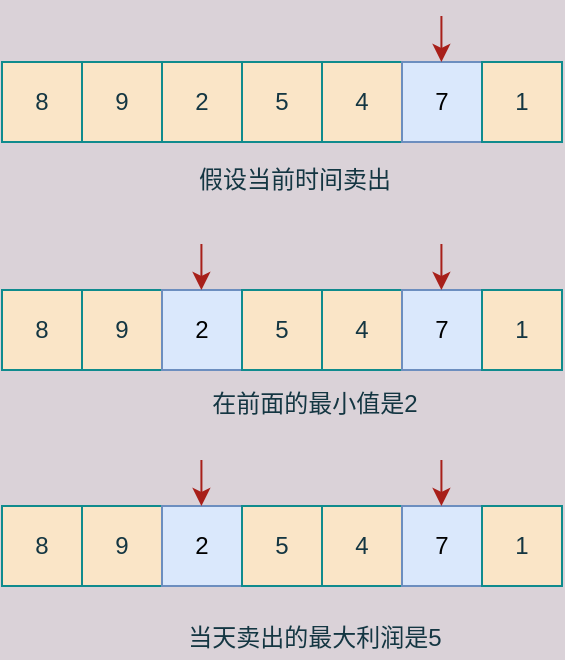 <mxfile version="15.1.3" type="device"><diagram id="Or1aerwSopKkSo_61Jhi" name="第 1 页"><mxGraphModel dx="541" dy="354" grid="0" gridSize="10" guides="1" tooltips="1" connect="1" arrows="1" fold="1" page="0" pageScale="1" pageWidth="827" pageHeight="1169" background="#DAD2D8" math="0" shadow="0"><root><mxCell id="0"/><mxCell id="1" parent="0"/><mxCell id="uOyi6ggml_m9TcKgZcU4-1" value="8" style="whiteSpace=wrap;html=1;aspect=fixed;fillColor=#FAE5C7;strokeColor=#0F8B8D;fontColor=#143642;" vertex="1" parent="1"><mxGeometry x="140" y="230" width="40" height="40" as="geometry"/></mxCell><mxCell id="uOyi6ggml_m9TcKgZcU4-2" value="9" style="whiteSpace=wrap;html=1;aspect=fixed;fillColor=#FAE5C7;strokeColor=#0F8B8D;fontColor=#143642;" vertex="1" parent="1"><mxGeometry x="180" y="230" width="40" height="40" as="geometry"/></mxCell><mxCell id="uOyi6ggml_m9TcKgZcU4-3" value="2" style="whiteSpace=wrap;html=1;aspect=fixed;fillColor=#FAE5C7;strokeColor=#0F8B8D;fontColor=#143642;" vertex="1" parent="1"><mxGeometry x="220" y="230" width="40" height="40" as="geometry"/></mxCell><mxCell id="uOyi6ggml_m9TcKgZcU4-4" value="5" style="whiteSpace=wrap;html=1;aspect=fixed;fillColor=#FAE5C7;strokeColor=#0F8B8D;fontColor=#143642;" vertex="1" parent="1"><mxGeometry x="260" y="230" width="40" height="40" as="geometry"/></mxCell><mxCell id="uOyi6ggml_m9TcKgZcU4-5" value="4" style="whiteSpace=wrap;html=1;aspect=fixed;fillColor=#FAE5C7;strokeColor=#0F8B8D;fontColor=#143642;" vertex="1" parent="1"><mxGeometry x="300" y="230" width="40" height="40" as="geometry"/></mxCell><mxCell id="uOyi6ggml_m9TcKgZcU4-6" value="7" style="whiteSpace=wrap;html=1;aspect=fixed;fillColor=#dae8fc;strokeColor=#6c8ebf;" vertex="1" parent="1"><mxGeometry x="340" y="230" width="40" height="40" as="geometry"/></mxCell><mxCell id="uOyi6ggml_m9TcKgZcU4-7" value="1" style="whiteSpace=wrap;html=1;aspect=fixed;fillColor=#FAE5C7;strokeColor=#0F8B8D;fontColor=#143642;" vertex="1" parent="1"><mxGeometry x="380" y="230" width="40" height="40" as="geometry"/></mxCell><mxCell id="uOyi6ggml_m9TcKgZcU4-8" value="" style="endArrow=classic;html=1;strokeColor=#A8201A;fontColor=#143642;labelBackgroundColor=#DAD2D8;" edge="1" parent="1"><mxGeometry width="50" height="50" relative="1" as="geometry"><mxPoint x="359.71" y="207" as="sourcePoint"/><mxPoint x="359.71" y="230" as="targetPoint"/></mxGeometry></mxCell><mxCell id="uOyi6ggml_m9TcKgZcU4-11" value="假设当前时间卖出" style="text;html=1;strokeColor=none;fillColor=none;align=center;verticalAlign=middle;whiteSpace=wrap;rounded=0;sketch=0;fontColor=#143642;" vertex="1" parent="1"><mxGeometry x="235" y="276" width="103" height="25" as="geometry"/></mxCell><mxCell id="uOyi6ggml_m9TcKgZcU4-12" value="8" style="whiteSpace=wrap;html=1;aspect=fixed;fillColor=#FAE5C7;strokeColor=#0F8B8D;fontColor=#143642;" vertex="1" parent="1"><mxGeometry x="140" y="344" width="40" height="40" as="geometry"/></mxCell><mxCell id="uOyi6ggml_m9TcKgZcU4-13" value="9" style="whiteSpace=wrap;html=1;aspect=fixed;fillColor=#FAE5C7;strokeColor=#0F8B8D;fontColor=#143642;" vertex="1" parent="1"><mxGeometry x="180" y="344" width="40" height="40" as="geometry"/></mxCell><mxCell id="uOyi6ggml_m9TcKgZcU4-14" value="2" style="whiteSpace=wrap;html=1;aspect=fixed;fillColor=#dae8fc;strokeColor=#6c8ebf;" vertex="1" parent="1"><mxGeometry x="220" y="344" width="40" height="40" as="geometry"/></mxCell><mxCell id="uOyi6ggml_m9TcKgZcU4-15" value="5" style="whiteSpace=wrap;html=1;aspect=fixed;fillColor=#FAE5C7;strokeColor=#0F8B8D;fontColor=#143642;" vertex="1" parent="1"><mxGeometry x="260" y="344" width="40" height="40" as="geometry"/></mxCell><mxCell id="uOyi6ggml_m9TcKgZcU4-16" value="4" style="whiteSpace=wrap;html=1;aspect=fixed;fillColor=#FAE5C7;strokeColor=#0F8B8D;fontColor=#143642;" vertex="1" parent="1"><mxGeometry x="300" y="344" width="40" height="40" as="geometry"/></mxCell><mxCell id="uOyi6ggml_m9TcKgZcU4-17" value="7" style="whiteSpace=wrap;html=1;aspect=fixed;fillColor=#dae8fc;strokeColor=#6c8ebf;" vertex="1" parent="1"><mxGeometry x="340" y="344" width="40" height="40" as="geometry"/></mxCell><mxCell id="uOyi6ggml_m9TcKgZcU4-18" value="1" style="whiteSpace=wrap;html=1;aspect=fixed;fillColor=#FAE5C7;strokeColor=#0F8B8D;fontColor=#143642;" vertex="1" parent="1"><mxGeometry x="380" y="344" width="40" height="40" as="geometry"/></mxCell><mxCell id="uOyi6ggml_m9TcKgZcU4-19" value="" style="endArrow=classic;html=1;strokeColor=#A8201A;fontColor=#143642;labelBackgroundColor=#DAD2D8;" edge="1" parent="1"><mxGeometry width="50" height="50" relative="1" as="geometry"><mxPoint x="359.71" y="321" as="sourcePoint"/><mxPoint x="359.71" y="344" as="targetPoint"/></mxGeometry></mxCell><mxCell id="uOyi6ggml_m9TcKgZcU4-20" value="在前面的最小值是2" style="text;html=1;strokeColor=none;fillColor=none;align=center;verticalAlign=middle;whiteSpace=wrap;rounded=0;sketch=0;fontColor=#143642;" vertex="1" parent="1"><mxGeometry x="229" y="391" width="135" height="20" as="geometry"/></mxCell><mxCell id="uOyi6ggml_m9TcKgZcU4-21" value="" style="endArrow=classic;html=1;strokeColor=#A8201A;fontColor=#143642;labelBackgroundColor=#DAD2D8;" edge="1" parent="1"><mxGeometry width="50" height="50" relative="1" as="geometry"><mxPoint x="239.71" y="321" as="sourcePoint"/><mxPoint x="239.71" y="344" as="targetPoint"/></mxGeometry></mxCell><mxCell id="uOyi6ggml_m9TcKgZcU4-23" value="8" style="whiteSpace=wrap;html=1;aspect=fixed;fillColor=#FAE5C7;strokeColor=#0F8B8D;fontColor=#143642;" vertex="1" parent="1"><mxGeometry x="140" y="452" width="40" height="40" as="geometry"/></mxCell><mxCell id="uOyi6ggml_m9TcKgZcU4-24" value="9" style="whiteSpace=wrap;html=1;aspect=fixed;fillColor=#FAE5C7;strokeColor=#0F8B8D;fontColor=#143642;" vertex="1" parent="1"><mxGeometry x="180" y="452" width="40" height="40" as="geometry"/></mxCell><mxCell id="uOyi6ggml_m9TcKgZcU4-25" value="2" style="whiteSpace=wrap;html=1;aspect=fixed;fillColor=#dae8fc;strokeColor=#6c8ebf;" vertex="1" parent="1"><mxGeometry x="220" y="452" width="40" height="40" as="geometry"/></mxCell><mxCell id="uOyi6ggml_m9TcKgZcU4-26" value="5" style="whiteSpace=wrap;html=1;aspect=fixed;fillColor=#FAE5C7;strokeColor=#0F8B8D;fontColor=#143642;" vertex="1" parent="1"><mxGeometry x="260" y="452" width="40" height="40" as="geometry"/></mxCell><mxCell id="uOyi6ggml_m9TcKgZcU4-27" value="4" style="whiteSpace=wrap;html=1;aspect=fixed;fillColor=#FAE5C7;strokeColor=#0F8B8D;fontColor=#143642;" vertex="1" parent="1"><mxGeometry x="300" y="452" width="40" height="40" as="geometry"/></mxCell><mxCell id="uOyi6ggml_m9TcKgZcU4-28" value="7" style="whiteSpace=wrap;html=1;aspect=fixed;fillColor=#dae8fc;strokeColor=#6c8ebf;" vertex="1" parent="1"><mxGeometry x="340" y="452" width="40" height="40" as="geometry"/></mxCell><mxCell id="uOyi6ggml_m9TcKgZcU4-29" value="1" style="whiteSpace=wrap;html=1;aspect=fixed;fillColor=#FAE5C7;strokeColor=#0F8B8D;fontColor=#143642;" vertex="1" parent="1"><mxGeometry x="380" y="452" width="40" height="40" as="geometry"/></mxCell><mxCell id="uOyi6ggml_m9TcKgZcU4-30" value="" style="endArrow=classic;html=1;strokeColor=#A8201A;fontColor=#143642;labelBackgroundColor=#DAD2D8;" edge="1" parent="1"><mxGeometry width="50" height="50" relative="1" as="geometry"><mxPoint x="359.71" y="429" as="sourcePoint"/><mxPoint x="359.71" y="452" as="targetPoint"/></mxGeometry></mxCell><mxCell id="uOyi6ggml_m9TcKgZcU4-31" value="当天卖出的最大利润是5" style="text;html=1;strokeColor=none;fillColor=none;align=center;verticalAlign=middle;whiteSpace=wrap;rounded=0;sketch=0;fontColor=#143642;" vertex="1" parent="1"><mxGeometry x="229" y="508" width="135" height="20" as="geometry"/></mxCell><mxCell id="uOyi6ggml_m9TcKgZcU4-32" value="" style="endArrow=classic;html=1;strokeColor=#A8201A;fontColor=#143642;labelBackgroundColor=#DAD2D8;" edge="1" parent="1"><mxGeometry width="50" height="50" relative="1" as="geometry"><mxPoint x="239.71" y="429" as="sourcePoint"/><mxPoint x="239.71" y="452" as="targetPoint"/></mxGeometry></mxCell></root></mxGraphModel></diagram></mxfile>
